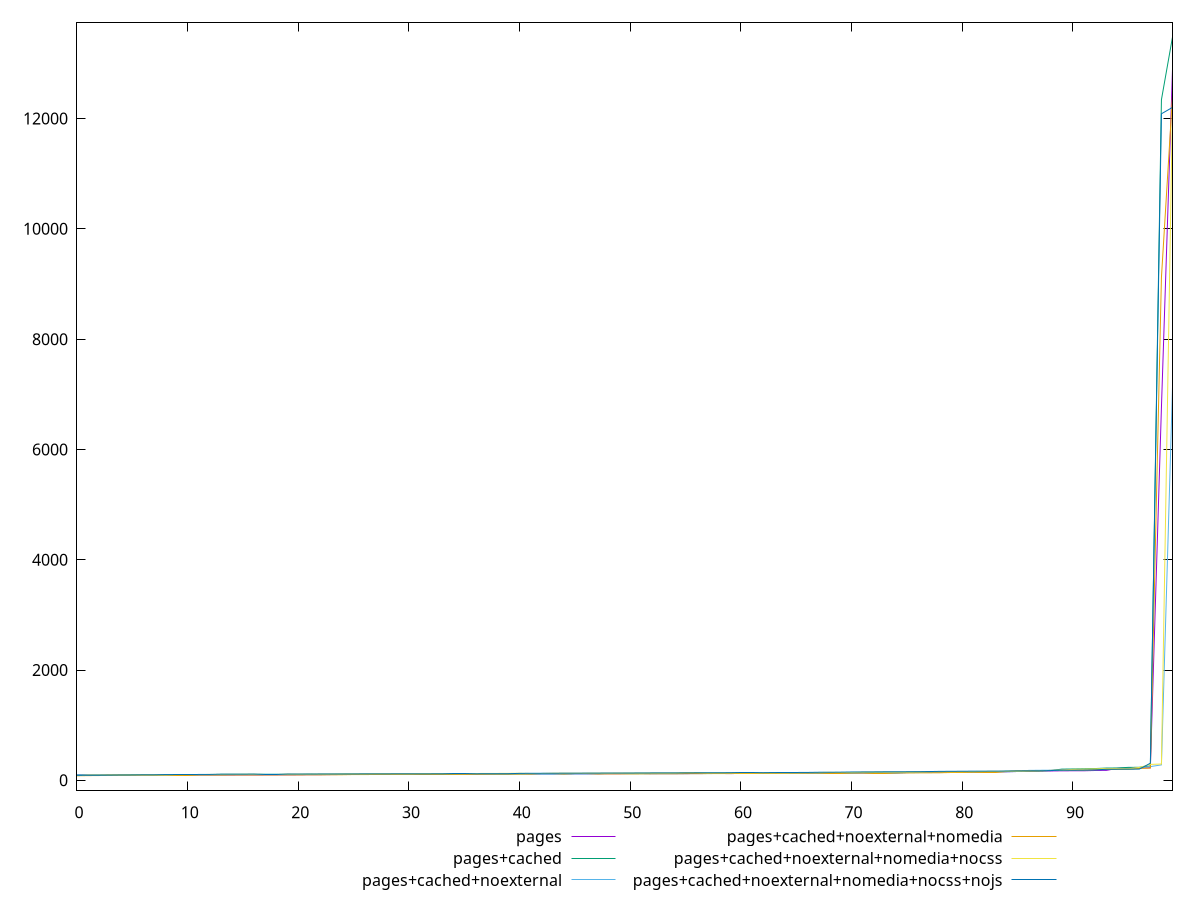 reset

$pages <<EOF
0 95.13499999999999
1 95.27199999999999
2 95.42
3 96.423
4 96.729
5 96.89
6 96.965
7 97.08099999999999
8 97.45400000000001
9 97.53800000000001
10 97.63
11 97.80300000000001
12 97.836
13 97.984
14 98.197
15 98.699
16 98.893
17 99.655
18 99.96499999999999
19 100.019
20 101.00099999999999
21 102.491
22 102.91199999999999
23 104.56099999999999
24 106.524
25 108.11200000000001
26 109.207
27 110.14699999999999
28 110.416
29 110.863
30 111.372
31 111.819
32 113.175
33 113.307
34 113.523
35 114.763
36 114.98700000000001
37 115.602
38 115.723
39 117.269
40 117.299
41 117.347
42 117.72500000000001
43 118.577
44 118.715
45 118.992
46 119.096
47 119.86699999999999
48 120.461
49 120.645
50 121.232
51 121.252
52 121.77199999999999
53 122.05199999999999
54 122.20200000000001
55 122.232
56 122.91999999999999
57 123.07600000000001
58 123.082
59 123.33699999999999
60 124.962
61 125.019
62 126.59
63 126.899
64 127.57700000000001
65 127.715
66 130.532
67 132.938
68 133.014
69 133.10000000000002
70 133.528
71 133.70499999999998
72 134.012
73 135.847
74 136.643
75 141.204
76 145.596
77 146.803
78 149.543
79 151.64
80 151.73399999999998
81 154.64000000000001
82 155.61
83 155.91
84 156.20499999999998
85 161.88400000000001
86 161.903
87 169.329
88 170.385
89 172.89499999999998
90 173.561
91 173.804
92 178.74699999999999
93 179.796
94 217.621
95 224.96
96 226.308
97 227.9
98 6759.3949999999995
99 12890.311
EOF

$pagesCached <<EOF
0 95.25
1 95.508
2 96.837
3 97.432
4 98.796
5 99.09
6 99.09100000000001
7 99.188
8 99.607
9 99.96900000000001
10 103.208
11 104.402
12 105.143
13 108.084
14 108.17200000000001
15 108.709
16 109.114
17 109.41199999999999
18 109.626
19 109.758
20 109.79299999999999
21 110.403
22 110.625
23 110.68599999999999
24 111.555
25 112.339
26 112.374
27 112.633
28 112.70899999999999
29 112.83399999999999
30 113.217
31 114.518
32 114.535
33 114.54
34 114.584
35 114.82900000000001
36 116.617
37 116.93700000000001
38 117.05199999999999
39 118.35199999999999
40 118.69699999999999
41 119.282
42 119.38999999999999
43 120.037
44 120.34899999999999
45 121.321
46 121.54299999999999
47 123.365
48 124.033
49 124.812
50 125.235
51 125.748
52 126.15200000000002
53 126.709
54 126.91
55 127.33300000000001
56 129.012
57 129.08
58 130.249
59 130.344
60 131.873
61 132.131
62 132.178
63 132.32500000000002
64 132.40099999999998
65 133.474
66 133.61
67 133.658
68 133.905
69 134.783
70 134.994
71 135.15
72 135.179
73 136.488
74 137.083
75 142.653
76 146.776
77 147.916
78 150.41899999999998
79 150.90699999999998
80 151.31
81 152.017
82 154.985
83 159.54
84 164.05700000000002
85 167.16799999999998
86 167.943
87 169.79
88 177.773
89 203.978
90 206.24900000000002
91 209.029
92 214.113
93 223.007
94 224.61100000000002
95 235.379
96 236.861
97 261.07399999999996
98 12340.819000000001
99 13476.758000000002
EOF

$pagesCachedNoexternal <<EOF
0 95.071
1 95.81899999999999
2 96.03200000000001
3 96.83399999999999
4 97.26
5 97.411
6 97.623
7 98.339
8 98.65
9 98.706
10 98.905
11 100.003
12 100.09700000000001
13 101.31599999999999
14 104.82
15 105.70700000000001
16 106.908
17 108.117
18 108.40100000000001
19 108.859
20 109.433
21 109.43599999999999
22 109.81400000000001
23 109.91799999999999
24 110.861
25 110.863
26 110.958
27 112.112
28 112.17699999999999
29 112.396
30 112.42
31 112.49300000000001
32 112.55900000000001
33 113.35799999999999
34 113.741
35 114.091
36 114.229
37 114.90299999999999
38 114.97200000000001
39 114.98500000000001
40 115.08900000000001
41 115.553
42 115.92599999999999
43 116.133
44 116.416
45 118.038
46 118.514
47 120.33
48 120.70100000000001
49 120.736
50 120.787
51 120.929
52 121.292
53 121.426
54 121.63999999999999
55 122.415
56 122.885
57 123.107
58 124.82
59 125.18700000000001
60 125.24999999999999
61 125.414
62 125.425
63 125.70400000000001
64 127.359
65 128.239
66 128.862
67 129.398
68 129.698
69 129.838
70 131.822
71 132.622
72 133.33
73 134.572
74 135.354
75 139.777
76 140.607
77 141.513
78 141.649
79 142.796
80 149.432
81 152.83800000000002
82 153.05700000000002
83 155.01999999999998
84 155.56900000000002
85 160.767
86 180.53
87 182.724
88 184.472
89 187.463
90 189.539
91 190.173
92 193.178
93 193.857
94 209.051
95 212.769
96 226.471
97 249.65800000000002
98 280.682
99 7129.411999999999
EOF

$pagesCachedNoexternalNomedia <<EOF
0 83.087
1 85.86200000000001
2 87.237
3 93.345
4 93.7
5 94.04100000000001
6 95.346
7 95.702
8 96.016
9 96.142
10 96.158
11 96.607
12 96.92
13 97.088
14 97.206
15 97.302
16 97.949
17 98.107
18 98.239
19 99.075
20 99.152
21 100.171
22 100.296
23 101.23400000000001
24 101.86999999999999
25 105.133
26 105.207
27 106.19900000000001
28 107.45700000000001
29 107.846
30 108.271
31 108.754
32 108.839
33 109.46000000000001
34 109.7
35 110.187
36 110.566
37 111.97099999999999
38 112.257
39 112.348
40 114.15100000000001
41 114.24
42 115.516
43 115.53
44 115.669
45 115.958
46 115.96300000000001
47 116.283
48 117.185
49 117.247
50 117.44900000000001
51 117.75099999999999
52 119.051
53 119.364
54 119.44200000000001
55 121.631
56 121.709
57 122.599
58 122.946
59 123.622
60 124.16399999999999
61 124.444
62 125.408
63 126.402
64 129.55399999999997
65 130.467
66 130.767
67 131.66799999999998
68 132.585
69 132.60399999999998
70 132.67700000000002
71 133.061
72 133.323
73 133.328
74 134.17
75 135.706
76 135.82399999999998
77 136.56300000000002
78 138.175
79 142.42000000000002
80 142.883
81 147.222
82 149.512
83 149.512
84 160.451
85 172.939
86 173.53900000000002
87 175.114
88 180.47
89 184.744
90 185.438
91 185.83
92 194.048
93 199.989
94 200.81799999999998
95 201.112
96 216.301
97 223.075
98 9117.014000000001
99 12411.76
EOF

$pagesCachedNoexternalNomediaNocss <<EOF
0 84.885
1 95.183
2 95.869
3 95.998
4 96.349
5 96.631
6 97.953
7 98.272
8 99.979
9 104.59100000000001
10 105.09
11 105.1
12 107.07
13 107.488
14 108.882
15 109.334
16 109.92999999999999
17 110.179
18 110.253
19 112.429
20 112.462
21 112.622
22 114.379
23 115.564
24 116.562
25 116.791
26 117.246
27 119.628
28 119.755
29 119.78699999999999
30 119.89
31 122.891
32 123.148
33 123.39099999999999
34 124.197
35 124.274
36 124.66999999999999
37 125.29499999999999
38 126.037
39 127.202
40 128.125
41 128.598
42 128.63899999999998
43 128.814
44 129.017
45 129.528
46 129.709
47 130.718
48 131.005
49 131.057
50 131.365
51 131.783
52 132.99200000000002
53 133.066
54 133.568
55 134.188
56 134.20700000000002
57 134.619
58 134.709
59 134.735
60 136.68200000000002
61 136.80399999999997
62 136.838
63 136.97
64 137.85500000000002
65 138.92000000000002
66 140.783
67 142.034
68 144.79000000000002
69 146.07399999999998
70 146.08800000000002
71 147.778
72 148.811
73 149.882
74 150.315
75 151.664
76 153.532
77 155.15
78 155.15499999999997
79 155.583
80 157.30100000000002
81 160.922
82 162.246
83 163.379
84 163.973
85 166.50699999999998
86 169.312
87 175.268
88 183.145
89 183.211
90 199.221
91 202.55700000000002
92 208.32399999999998
93 209.373
94 209.413
95 210.363
96 234.564
97 289.44100000000003
98 296.083
99 12265.95
EOF

$pagesCachedNoexternalNomediaNocssNojs <<EOF
0 90.494
1 91.812
2 92.03999999999999
3 94.25
4 96.65899999999999
5 97.231
6 100.346
7 100.712
8 105.179
9 105.809
10 106.491
11 106.867
12 107.782
13 112.14699999999999
14 112.439
15 112.548
16 113.238
17 113.459
18 113.468
19 114.423
20 114.52199999999999
21 115.087
22 115.394
23 115.57900000000001
24 116.298
25 116.339
26 116.682
27 117.02900000000001
28 117.428
29 118.111
30 118.22
31 118.546
32 118.887
33 119.449
34 119.518
35 119.588
36 120.094
37 120.162
38 121.087
39 121.30600000000001
40 126.759
41 127.96600000000001
42 128.581
43 129.203
44 130.272
45 130.293
46 131.346
47 132.154
48 132.311
49 132.757
50 133.253
51 133.792
52 134.84
53 135.18300000000002
54 135.57399999999998
55 136.139
56 137.29
57 137.467
58 137.66
59 138.551
60 138.923
61 138.976
62 139.35000000000002
63 141.717
64 142.32
65 142.921
66 143.866
67 146.711
68 146.969
69 149.041
70 151.78799999999998
71 152.953
72 153.935
73 155.417
74 155.74099999999999
75 156.47500000000002
76 156.607
77 159.79199999999997
78 163.165
79 164.158
80 165.522
81 166.622
82 167.029
83 167.888
84 168.56
85 171.48600000000002
86 172.898
87 174.429
88 178.076
89 182.946
90 183.608
91 185.34
92 188.551
93 201.146
94 202.35299999999998
95 202.68099999999998
96 204.238
97 311.076
98 12086.357
99 12202.074999999999
EOF

set key outside below
set xrange [0:99]
set yrange [-184.78642000000008:13744.631420000002]
set trange [-184.78642000000008:13744.631420000002]
set terminal svg size 640, 600 enhanced background rgb 'white'
set output "reprap/server-response-time/comparison/sorted/all_raw.svg"

plot $pages title "pages" with line, \
     $pagesCached title "pages+cached" with line, \
     $pagesCachedNoexternal title "pages+cached+noexternal" with line, \
     $pagesCachedNoexternalNomedia title "pages+cached+noexternal+nomedia" with line, \
     $pagesCachedNoexternalNomediaNocss title "pages+cached+noexternal+nomedia+nocss" with line, \
     $pagesCachedNoexternalNomediaNocssNojs title "pages+cached+noexternal+nomedia+nocss+nojs" with line

reset
